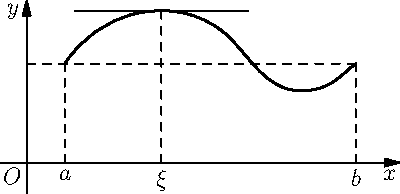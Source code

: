 size(200);
import graph;

path p=(22,57)..controls(22,57)and(22,57)..(22,57)
  ..controls(31.380240965,71.6259868946)and(46.0848535901,82.0268104586)..(63,86)
  ..controls(80.9018676003,90.2049599452)and(99.9552541186,86.8015849546)..(114,75)
  ..controls(126.271768066,64.6882211614)and(133.720065354,48.4543814019)..(149,43)
  ..controls(157.950935036,39.8048414655)and(167.829239343,41.1243257651)..(176,46)
  ..controls(182.238098136,49.7224116127)and(187.138596207,55.3229808372)..(190,57);
pair A=point(p,0);
pair B=point(p,length(p));

draw(p,linewidth(1));
real t=maxtimes(p)[1];
pair C=point(p,t);
draw(C--(C.x,0),dashed);
label("$\xi$",C.x,S);
draw(A--(A.x,0),dashed);
draw(B--(B.x,0),dashed);
draw((0,A.y)--B,dashed);
draw(C-50(1,0)--C+50(1,0));
label("$a$",A.x,S);
label("$b$",B.x,S);
label("$O$",(0,0),SW);
xlimits(-15,B.x+20);

axes("$x$","$y$",Arrow());
